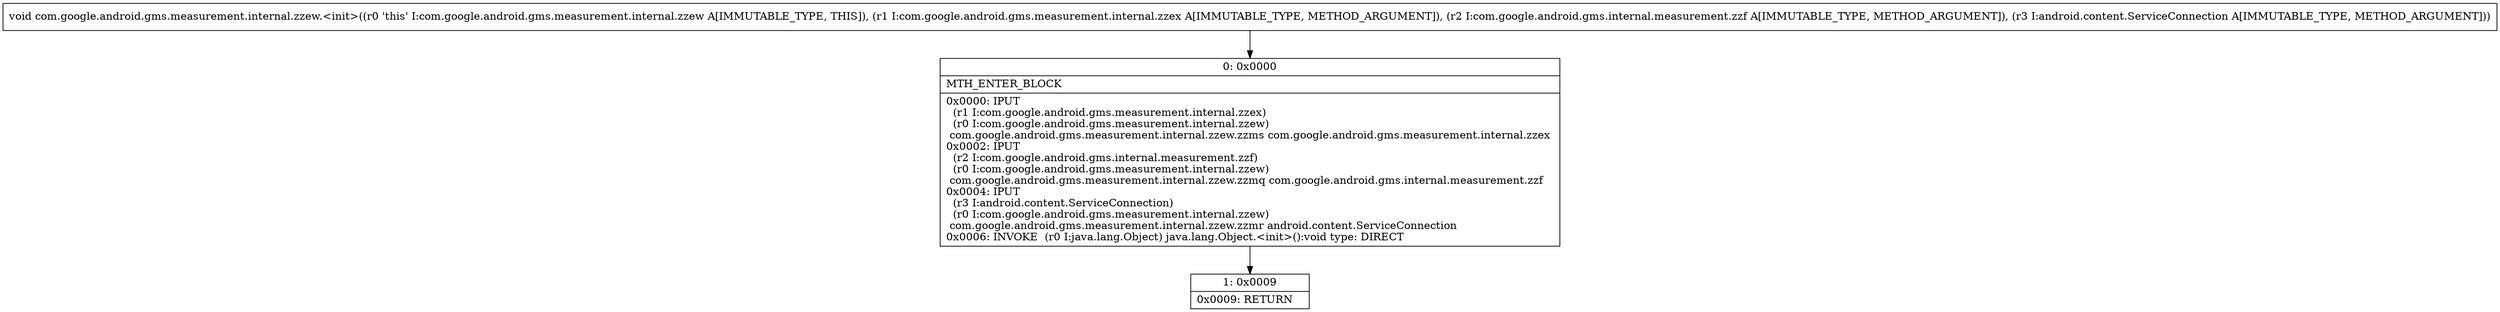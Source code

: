 digraph "CFG forcom.google.android.gms.measurement.internal.zzew.\<init\>(Lcom\/google\/android\/gms\/measurement\/internal\/zzex;Lcom\/google\/android\/gms\/internal\/measurement\/zzf;Landroid\/content\/ServiceConnection;)V" {
Node_0 [shape=record,label="{0\:\ 0x0000|MTH_ENTER_BLOCK\l|0x0000: IPUT  \l  (r1 I:com.google.android.gms.measurement.internal.zzex)\l  (r0 I:com.google.android.gms.measurement.internal.zzew)\l com.google.android.gms.measurement.internal.zzew.zzms com.google.android.gms.measurement.internal.zzex \l0x0002: IPUT  \l  (r2 I:com.google.android.gms.internal.measurement.zzf)\l  (r0 I:com.google.android.gms.measurement.internal.zzew)\l com.google.android.gms.measurement.internal.zzew.zzmq com.google.android.gms.internal.measurement.zzf \l0x0004: IPUT  \l  (r3 I:android.content.ServiceConnection)\l  (r0 I:com.google.android.gms.measurement.internal.zzew)\l com.google.android.gms.measurement.internal.zzew.zzmr android.content.ServiceConnection \l0x0006: INVOKE  (r0 I:java.lang.Object) java.lang.Object.\<init\>():void type: DIRECT \l}"];
Node_1 [shape=record,label="{1\:\ 0x0009|0x0009: RETURN   \l}"];
MethodNode[shape=record,label="{void com.google.android.gms.measurement.internal.zzew.\<init\>((r0 'this' I:com.google.android.gms.measurement.internal.zzew A[IMMUTABLE_TYPE, THIS]), (r1 I:com.google.android.gms.measurement.internal.zzex A[IMMUTABLE_TYPE, METHOD_ARGUMENT]), (r2 I:com.google.android.gms.internal.measurement.zzf A[IMMUTABLE_TYPE, METHOD_ARGUMENT]), (r3 I:android.content.ServiceConnection A[IMMUTABLE_TYPE, METHOD_ARGUMENT])) }"];
MethodNode -> Node_0;
Node_0 -> Node_1;
}

